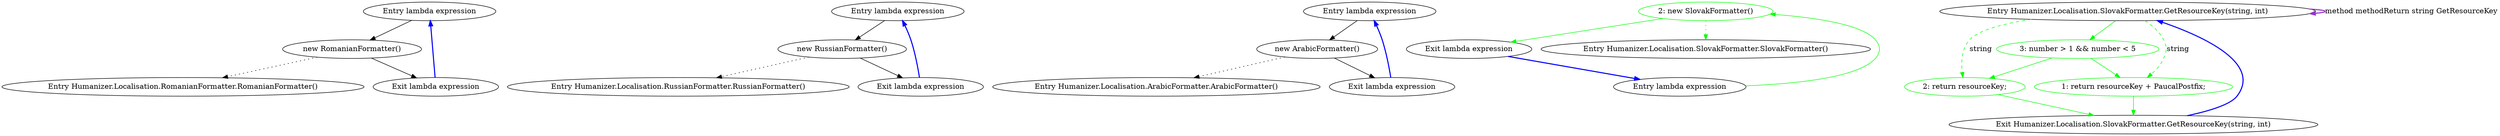 digraph  {
n0 [cluster="lambda expression", label="Entry lambda expression", span="15-15"];
n1 [cluster="lambda expression", label="new RomanianFormatter()", span="15-15"];
n2 [cluster="lambda expression", label="Exit lambda expression", span="15-15"];
n3 [cluster="Humanizer.Localisation.RomanianFormatter.RomanianFormatter()", label="Entry Humanizer.Localisation.RomanianFormatter.RomanianFormatter()", span="2-2"];
n4 [cluster="lambda expression", label="Entry lambda expression", span="16-16"];
n5 [cluster="lambda expression", label="new RussianFormatter()", span="16-16"];
n6 [cluster="lambda expression", label="Exit lambda expression", span="16-16"];
n7 [cluster="Humanizer.Localisation.RussianFormatter.RussianFormatter()", label="Entry Humanizer.Localisation.RussianFormatter.RussianFormatter()", span="2-2"];
n8 [cluster="lambda expression", label="Entry lambda expression", span="17-17"];
n9 [cluster="lambda expression", label="new ArabicFormatter()", span="17-17"];
n10 [cluster="lambda expression", label="Exit lambda expression", span="17-17"];
n11 [cluster="Humanizer.Localisation.ArabicFormatter.ArabicFormatter()", label="Entry Humanizer.Localisation.ArabicFormatter.ArabicFormatter()", span="2-2"];
d13 [cluster="lambda expression", color=green, community=0, label="2: new SlovakFormatter()", span="18-18"];
d12 [cluster="lambda expression", label="Entry lambda expression", span="18-18"];
d14 [cluster="lambda expression", label="Exit lambda expression", span="18-18"];
d15 [cluster="Humanizer.Localisation.SlovakFormatter.SlovakFormatter()", label="Entry Humanizer.Localisation.SlovakFormatter.SlovakFormatter()", span="2-2"];
m1_0 [cluster="Humanizer.Localisation.SlovakFormatter.GetResourceKey(string, int)", file="SlovakFormatter.cs", label="Entry Humanizer.Localisation.SlovakFormatter.GetResourceKey(string, int)", span="6-6"];
m1_1 [cluster="Humanizer.Localisation.SlovakFormatter.GetResourceKey(string, int)", color=green, community=0, file="SlovakFormatter.cs", label="3: number > 1 && number < 5", span="8-8"];
m1_2 [cluster="Humanizer.Localisation.SlovakFormatter.GetResourceKey(string, int)", color=green, community=0, file="SlovakFormatter.cs", label="1: return resourceKey + PaucalPostfix;", span="10-10"];
m1_3 [cluster="Humanizer.Localisation.SlovakFormatter.GetResourceKey(string, int)", color=green, community=0, file="SlovakFormatter.cs", label="2: return resourceKey;", span="12-12"];
m1_4 [cluster="Humanizer.Localisation.SlovakFormatter.GetResourceKey(string, int)", file="SlovakFormatter.cs", label="Exit Humanizer.Localisation.SlovakFormatter.GetResourceKey(string, int)", span="6-6"];
n0 -> n1  [key=0, style=solid];
n1 -> n2  [key=0, style=solid];
n1 -> n3  [key=2, style=dotted];
n2 -> n0  [color=blue, key=0, style=bold];
n4 -> n5  [key=0, style=solid];
n5 -> n6  [key=0, style=solid];
n5 -> n7  [key=2, style=dotted];
n6 -> n4  [color=blue, key=0, style=bold];
n8 -> n9  [key=0, style=solid];
n9 -> n10  [key=0, style=solid];
n9 -> n11  [key=2, style=dotted];
n10 -> n8  [color=blue, key=0, style=bold];
d13 -> d14  [color=green, key=0, style=solid];
d13 -> d15  [color=green, key=2, style=dotted];
d12 -> d13  [color=green, key=0, style=solid];
d14 -> d12  [color=blue, key=0, style=bold];
m1_0 -> m1_1  [color=green, key=0, style=solid];
m1_0 -> m1_2  [color=green, key=1, label=string, style=dashed];
m1_0 -> m1_3  [color=green, key=1, label=string, style=dashed];
m1_0 -> m1_0  [color=darkorchid, key=3, label="method methodReturn string GetResourceKey", style=bold];
m1_1 -> m1_2  [color=green, key=0, style=solid];
m1_1 -> m1_3  [color=green, key=0, style=solid];
m1_2 -> m1_4  [color=green, key=0, style=solid];
m1_3 -> m1_4  [color=green, key=0, style=solid];
m1_4 -> m1_0  [color=blue, key=0, style=bold];
}
